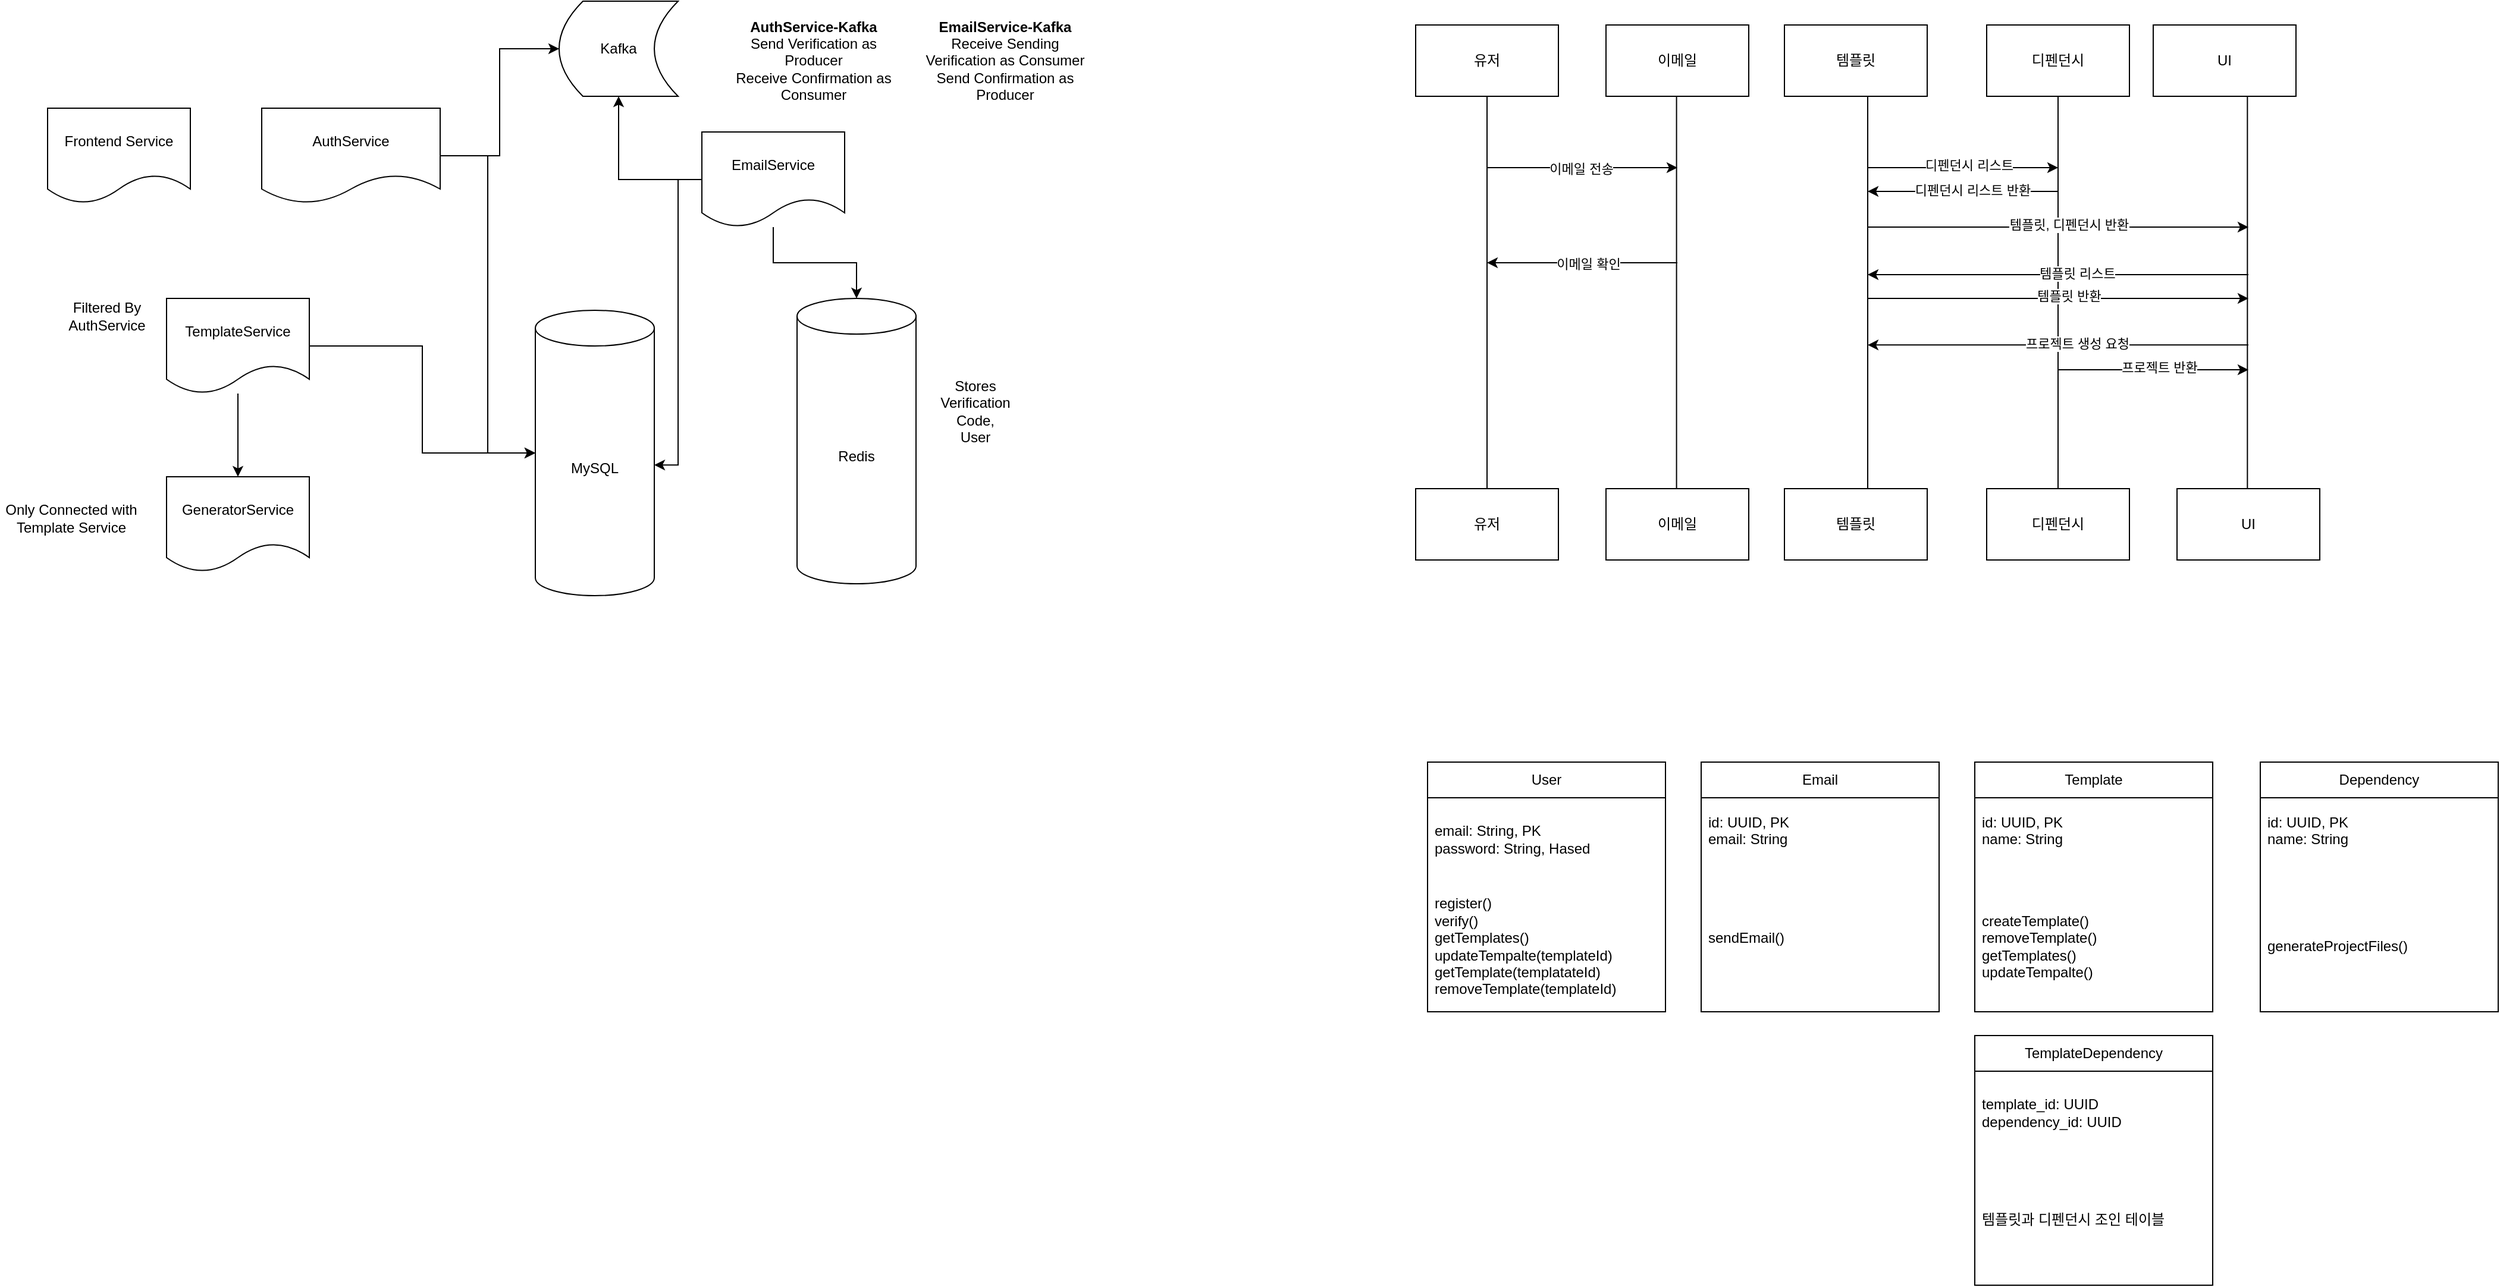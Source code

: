 <mxfile version="26.0.4">
  <diagram name="페이지-1" id="Rsd1J2f1OYd2FTplKvdo">
    <mxGraphModel dx="3217" dy="2437" grid="1" gridSize="10" guides="1" tooltips="1" connect="1" arrows="1" fold="1" page="1" pageScale="1" pageWidth="827" pageHeight="1169" math="0" shadow="0">
      <root>
        <mxCell id="0" />
        <mxCell id="1" parent="0" />
        <mxCell id="QANVuixTyLcCwGTkLJHp-1" value="MySQL" style="shape=cylinder3;whiteSpace=wrap;html=1;boundedLbl=1;backgroundOutline=1;size=15;" vertex="1" parent="1">
          <mxGeometry x="180" y="240" width="100" height="240" as="geometry" />
        </mxCell>
        <mxCell id="QANVuixTyLcCwGTkLJHp-5" style="edgeStyle=orthogonalEdgeStyle;rounded=0;orthogonalLoop=1;jettySize=auto;html=1;entryX=0;entryY=0.5;entryDx=0;entryDy=0;" edge="1" parent="1" source="QANVuixTyLcCwGTkLJHp-2" target="QANVuixTyLcCwGTkLJHp-4">
          <mxGeometry relative="1" as="geometry" />
        </mxCell>
        <mxCell id="QANVuixTyLcCwGTkLJHp-2" value="AuthService" style="shape=document;whiteSpace=wrap;html=1;boundedLbl=1;" vertex="1" parent="1">
          <mxGeometry x="-50" y="70" width="150" height="80" as="geometry" />
        </mxCell>
        <mxCell id="QANVuixTyLcCwGTkLJHp-6" style="edgeStyle=orthogonalEdgeStyle;rounded=0;orthogonalLoop=1;jettySize=auto;html=1;" edge="1" parent="1" source="QANVuixTyLcCwGTkLJHp-3" target="QANVuixTyLcCwGTkLJHp-4">
          <mxGeometry relative="1" as="geometry" />
        </mxCell>
        <mxCell id="QANVuixTyLcCwGTkLJHp-3" value="EmailService" style="shape=document;whiteSpace=wrap;html=1;boundedLbl=1;" vertex="1" parent="1">
          <mxGeometry x="320" y="90" width="120" height="80" as="geometry" />
        </mxCell>
        <mxCell id="QANVuixTyLcCwGTkLJHp-4" value="Kafka" style="shape=dataStorage;whiteSpace=wrap;html=1;fixedSize=1;" vertex="1" parent="1">
          <mxGeometry x="200" y="-20" width="100" height="80" as="geometry" />
        </mxCell>
        <mxCell id="QANVuixTyLcCwGTkLJHp-10" value="&lt;b&gt;AuthService-Kafka&lt;/b&gt;&lt;div&gt;Send Verification as Producer&lt;br&gt;Receive Confirmation as Consumer&lt;/div&gt;" style="text;html=1;align=center;verticalAlign=middle;whiteSpace=wrap;rounded=0;" vertex="1" parent="1">
          <mxGeometry x="339" y="-20" width="150" height="100" as="geometry" />
        </mxCell>
        <mxCell id="QANVuixTyLcCwGTkLJHp-11" value="&lt;b&gt;EmailService-Kafka&lt;/b&gt;&lt;div&gt;Receive Sending Verification as Consumer&lt;/div&gt;&lt;div&gt;Send Confirmation as Producer&lt;/div&gt;" style="text;html=1;align=center;verticalAlign=middle;whiteSpace=wrap;rounded=0;" vertex="1" parent="1">
          <mxGeometry x="500" y="-20" width="150" height="100" as="geometry" />
        </mxCell>
        <mxCell id="QANVuixTyLcCwGTkLJHp-12" style="edgeStyle=orthogonalEdgeStyle;rounded=0;orthogonalLoop=1;jettySize=auto;html=1;entryX=0;entryY=0.5;entryDx=0;entryDy=0;entryPerimeter=0;" edge="1" parent="1" source="QANVuixTyLcCwGTkLJHp-2" target="QANVuixTyLcCwGTkLJHp-1">
          <mxGeometry relative="1" as="geometry" />
        </mxCell>
        <mxCell id="QANVuixTyLcCwGTkLJHp-13" style="edgeStyle=orthogonalEdgeStyle;rounded=0;orthogonalLoop=1;jettySize=auto;html=1;entryX=1;entryY=0.542;entryDx=0;entryDy=0;entryPerimeter=0;" edge="1" parent="1" source="QANVuixTyLcCwGTkLJHp-3" target="QANVuixTyLcCwGTkLJHp-1">
          <mxGeometry relative="1" as="geometry" />
        </mxCell>
        <mxCell id="QANVuixTyLcCwGTkLJHp-15" style="edgeStyle=orthogonalEdgeStyle;rounded=0;orthogonalLoop=1;jettySize=auto;html=1;" edge="1" parent="1" source="QANVuixTyLcCwGTkLJHp-14" target="QANVuixTyLcCwGTkLJHp-1">
          <mxGeometry relative="1" as="geometry" />
        </mxCell>
        <mxCell id="QANVuixTyLcCwGTkLJHp-17" style="edgeStyle=orthogonalEdgeStyle;rounded=0;orthogonalLoop=1;jettySize=auto;html=1;" edge="1" parent="1" source="QANVuixTyLcCwGTkLJHp-14" target="QANVuixTyLcCwGTkLJHp-16">
          <mxGeometry relative="1" as="geometry" />
        </mxCell>
        <mxCell id="QANVuixTyLcCwGTkLJHp-14" value="TemplateService" style="shape=document;whiteSpace=wrap;html=1;boundedLbl=1;" vertex="1" parent="1">
          <mxGeometry x="-130" y="230" width="120" height="80" as="geometry" />
        </mxCell>
        <mxCell id="QANVuixTyLcCwGTkLJHp-16" value="GeneratorService" style="shape=document;whiteSpace=wrap;html=1;boundedLbl=1;" vertex="1" parent="1">
          <mxGeometry x="-130" y="380" width="120" height="80" as="geometry" />
        </mxCell>
        <mxCell id="QANVuixTyLcCwGTkLJHp-18" value="Filtered By AuthService" style="text;html=1;align=center;verticalAlign=middle;whiteSpace=wrap;rounded=0;" vertex="1" parent="1">
          <mxGeometry x="-210" y="230" width="60" height="30" as="geometry" />
        </mxCell>
        <mxCell id="QANVuixTyLcCwGTkLJHp-19" value="Only Connected with Template Service" style="text;html=1;align=center;verticalAlign=middle;whiteSpace=wrap;rounded=0;" vertex="1" parent="1">
          <mxGeometry x="-270" y="380" width="120" height="70" as="geometry" />
        </mxCell>
        <mxCell id="QANVuixTyLcCwGTkLJHp-20" value="Frontend Service" style="shape=document;whiteSpace=wrap;html=1;boundedLbl=1;" vertex="1" parent="1">
          <mxGeometry x="-230" y="70" width="120" height="80" as="geometry" />
        </mxCell>
        <mxCell id="QANVuixTyLcCwGTkLJHp-71" value="유저" style="rounded=0;whiteSpace=wrap;html=1;" vertex="1" parent="1">
          <mxGeometry x="920" width="120" height="60" as="geometry" />
        </mxCell>
        <mxCell id="QANVuixTyLcCwGTkLJHp-72" value="템플릿" style="rounded=0;whiteSpace=wrap;html=1;" vertex="1" parent="1">
          <mxGeometry x="1230" width="120" height="60" as="geometry" />
        </mxCell>
        <mxCell id="QANVuixTyLcCwGTkLJHp-73" value="디펜던시" style="rounded=0;whiteSpace=wrap;html=1;" vertex="1" parent="1">
          <mxGeometry x="1400" width="120" height="60" as="geometry" />
        </mxCell>
        <mxCell id="QANVuixTyLcCwGTkLJHp-74" value="이메일" style="rounded=0;whiteSpace=wrap;html=1;" vertex="1" parent="1">
          <mxGeometry x="1080" width="120" height="60" as="geometry" />
        </mxCell>
        <mxCell id="QANVuixTyLcCwGTkLJHp-79" value="유저" style="rounded=0;whiteSpace=wrap;html=1;" vertex="1" parent="1">
          <mxGeometry x="920" y="390" width="120" height="60" as="geometry" />
        </mxCell>
        <mxCell id="QANVuixTyLcCwGTkLJHp-80" value="템플릿" style="rounded=0;whiteSpace=wrap;html=1;" vertex="1" parent="1">
          <mxGeometry x="1230" y="390" width="120" height="60" as="geometry" />
        </mxCell>
        <mxCell id="QANVuixTyLcCwGTkLJHp-81" value="디펜던시" style="rounded=0;whiteSpace=wrap;html=1;" vertex="1" parent="1">
          <mxGeometry x="1400" y="390" width="120" height="60" as="geometry" />
        </mxCell>
        <mxCell id="QANVuixTyLcCwGTkLJHp-82" value="이메일" style="rounded=0;whiteSpace=wrap;html=1;" vertex="1" parent="1">
          <mxGeometry x="1080" y="390" width="120" height="60" as="geometry" />
        </mxCell>
        <mxCell id="QANVuixTyLcCwGTkLJHp-83" value="" style="endArrow=none;html=1;rounded=0;exitX=0.5;exitY=0;exitDx=0;exitDy=0;" edge="1" parent="1" source="QANVuixTyLcCwGTkLJHp-79" target="QANVuixTyLcCwGTkLJHp-71">
          <mxGeometry width="50" height="50" relative="1" as="geometry">
            <mxPoint x="1000" y="330" as="sourcePoint" />
            <mxPoint x="1010" y="70" as="targetPoint" />
          </mxGeometry>
        </mxCell>
        <mxCell id="QANVuixTyLcCwGTkLJHp-84" value="" style="endArrow=none;html=1;rounded=0;exitX=0.5;exitY=0;exitDx=0;exitDy=0;" edge="1" parent="1">
          <mxGeometry width="50" height="50" relative="1" as="geometry">
            <mxPoint x="1139.29" y="390" as="sourcePoint" />
            <mxPoint x="1139.29" y="60" as="targetPoint" />
          </mxGeometry>
        </mxCell>
        <mxCell id="QANVuixTyLcCwGTkLJHp-85" value="" style="endArrow=none;html=1;rounded=0;exitX=0.5;exitY=0;exitDx=0;exitDy=0;" edge="1" parent="1">
          <mxGeometry width="50" height="50" relative="1" as="geometry">
            <mxPoint x="1300" y="390" as="sourcePoint" />
            <mxPoint x="1300" y="60" as="targetPoint" />
          </mxGeometry>
        </mxCell>
        <mxCell id="QANVuixTyLcCwGTkLJHp-86" value="" style="endArrow=none;html=1;rounded=0;exitX=0.5;exitY=0;exitDx=0;exitDy=0;" edge="1" parent="1">
          <mxGeometry width="50" height="50" relative="1" as="geometry">
            <mxPoint x="1460" y="390" as="sourcePoint" />
            <mxPoint x="1460" y="60" as="targetPoint" />
          </mxGeometry>
        </mxCell>
        <mxCell id="QANVuixTyLcCwGTkLJHp-87" value="" style="endArrow=classic;html=1;rounded=0;" edge="1" parent="1">
          <mxGeometry width="50" height="50" relative="1" as="geometry">
            <mxPoint x="980" y="120" as="sourcePoint" />
            <mxPoint x="1140" y="120" as="targetPoint" />
          </mxGeometry>
        </mxCell>
        <mxCell id="QANVuixTyLcCwGTkLJHp-88" value="이메일 전송" style="edgeLabel;html=1;align=center;verticalAlign=middle;resizable=0;points=[];" vertex="1" connectable="0" parent="QANVuixTyLcCwGTkLJHp-87">
          <mxGeometry x="-0.019" y="-1" relative="1" as="geometry">
            <mxPoint as="offset" />
          </mxGeometry>
        </mxCell>
        <mxCell id="QANVuixTyLcCwGTkLJHp-92" value="" style="endArrow=classic;html=1;rounded=0;" edge="1" parent="1">
          <mxGeometry width="50" height="50" relative="1" as="geometry">
            <mxPoint x="1300" y="120" as="sourcePoint" />
            <mxPoint x="1460" y="120" as="targetPoint" />
          </mxGeometry>
        </mxCell>
        <mxCell id="QANVuixTyLcCwGTkLJHp-98" value="디펜던시 리스트" style="edgeLabel;html=1;align=center;verticalAlign=middle;resizable=0;points=[];" vertex="1" connectable="0" parent="QANVuixTyLcCwGTkLJHp-92">
          <mxGeometry x="0.054" y="2" relative="1" as="geometry">
            <mxPoint as="offset" />
          </mxGeometry>
        </mxCell>
        <mxCell id="QANVuixTyLcCwGTkLJHp-93" value="" style="endArrow=classic;html=1;rounded=0;" edge="1" parent="1">
          <mxGeometry width="50" height="50" relative="1" as="geometry">
            <mxPoint x="1140" y="200" as="sourcePoint" />
            <mxPoint x="980" y="200" as="targetPoint" />
          </mxGeometry>
        </mxCell>
        <mxCell id="QANVuixTyLcCwGTkLJHp-95" value="이메일 확인" style="edgeLabel;html=1;align=center;verticalAlign=middle;resizable=0;points=[];" vertex="1" connectable="0" parent="QANVuixTyLcCwGTkLJHp-93">
          <mxGeometry x="-0.054" y="1" relative="1" as="geometry">
            <mxPoint as="offset" />
          </mxGeometry>
        </mxCell>
        <mxCell id="QANVuixTyLcCwGTkLJHp-101" value="UI" style="rounded=0;whiteSpace=wrap;html=1;" vertex="1" parent="1">
          <mxGeometry x="1540" width="120" height="60" as="geometry" />
        </mxCell>
        <mxCell id="QANVuixTyLcCwGTkLJHp-102" value="UI" style="rounded=0;whiteSpace=wrap;html=1;" vertex="1" parent="1">
          <mxGeometry x="1560" y="390" width="120" height="60" as="geometry" />
        </mxCell>
        <mxCell id="QANVuixTyLcCwGTkLJHp-103" value="" style="endArrow=none;html=1;rounded=0;exitX=0.5;exitY=0;exitDx=0;exitDy=0;" edge="1" parent="1">
          <mxGeometry width="50" height="50" relative="1" as="geometry">
            <mxPoint x="1619.17" y="390" as="sourcePoint" />
            <mxPoint x="1619.17" y="60" as="targetPoint" />
          </mxGeometry>
        </mxCell>
        <mxCell id="QANVuixTyLcCwGTkLJHp-104" value="" style="endArrow=classic;html=1;rounded=0;" edge="1" parent="1">
          <mxGeometry width="50" height="50" relative="1" as="geometry">
            <mxPoint x="1620" y="269.17" as="sourcePoint" />
            <mxPoint x="1300" y="269.17" as="targetPoint" />
          </mxGeometry>
        </mxCell>
        <mxCell id="QANVuixTyLcCwGTkLJHp-105" value="프로젝트 생성 요청" style="edgeLabel;html=1;align=center;verticalAlign=middle;resizable=0;points=[];" vertex="1" connectable="0" parent="QANVuixTyLcCwGTkLJHp-104">
          <mxGeometry x="-0.09" y="-1" relative="1" as="geometry">
            <mxPoint x="1" as="offset" />
          </mxGeometry>
        </mxCell>
        <mxCell id="QANVuixTyLcCwGTkLJHp-106" value="" style="endArrow=classic;html=1;rounded=0;" edge="1" parent="1">
          <mxGeometry width="50" height="50" relative="1" as="geometry">
            <mxPoint x="1460" y="290" as="sourcePoint" />
            <mxPoint x="1620" y="290" as="targetPoint" />
          </mxGeometry>
        </mxCell>
        <mxCell id="QANVuixTyLcCwGTkLJHp-107" value="프로젝트 반환" style="edgeLabel;html=1;align=center;verticalAlign=middle;resizable=0;points=[];" vertex="1" connectable="0" parent="QANVuixTyLcCwGTkLJHp-106">
          <mxGeometry x="0.054" y="2" relative="1" as="geometry">
            <mxPoint as="offset" />
          </mxGeometry>
        </mxCell>
        <mxCell id="QANVuixTyLcCwGTkLJHp-110" value="" style="endArrow=classic;html=1;rounded=0;" edge="1" parent="1">
          <mxGeometry width="50" height="50" relative="1" as="geometry">
            <mxPoint x="1620" y="210" as="sourcePoint" />
            <mxPoint x="1300" y="210" as="targetPoint" />
          </mxGeometry>
        </mxCell>
        <mxCell id="QANVuixTyLcCwGTkLJHp-111" value="템플릿 리스트" style="edgeLabel;html=1;align=center;verticalAlign=middle;resizable=0;points=[];" vertex="1" connectable="0" parent="QANVuixTyLcCwGTkLJHp-110">
          <mxGeometry x="-0.09" y="-1" relative="1" as="geometry">
            <mxPoint x="1" as="offset" />
          </mxGeometry>
        </mxCell>
        <mxCell id="QANVuixTyLcCwGTkLJHp-113" value="" style="endArrow=classic;html=1;rounded=0;" edge="1" parent="1">
          <mxGeometry width="50" height="50" relative="1" as="geometry">
            <mxPoint x="1300" y="230" as="sourcePoint" />
            <mxPoint x="1620" y="230" as="targetPoint" />
          </mxGeometry>
        </mxCell>
        <mxCell id="QANVuixTyLcCwGTkLJHp-114" value="템플릿 반환" style="edgeLabel;html=1;align=center;verticalAlign=middle;resizable=0;points=[];" vertex="1" connectable="0" parent="QANVuixTyLcCwGTkLJHp-113">
          <mxGeometry x="0.054" y="2" relative="1" as="geometry">
            <mxPoint as="offset" />
          </mxGeometry>
        </mxCell>
        <mxCell id="QANVuixTyLcCwGTkLJHp-115" value="" style="endArrow=classic;html=1;rounded=0;" edge="1" parent="1">
          <mxGeometry width="50" height="50" relative="1" as="geometry">
            <mxPoint x="1460" y="140" as="sourcePoint" />
            <mxPoint x="1300" y="140" as="targetPoint" />
          </mxGeometry>
        </mxCell>
        <mxCell id="QANVuixTyLcCwGTkLJHp-116" value="디펜던시 리스트 반환" style="edgeLabel;html=1;align=center;verticalAlign=middle;resizable=0;points=[];" vertex="1" connectable="0" parent="QANVuixTyLcCwGTkLJHp-115">
          <mxGeometry x="-0.09" y="-1" relative="1" as="geometry">
            <mxPoint x="1" as="offset" />
          </mxGeometry>
        </mxCell>
        <mxCell id="QANVuixTyLcCwGTkLJHp-117" value="" style="endArrow=classic;html=1;rounded=0;" edge="1" parent="1">
          <mxGeometry width="50" height="50" relative="1" as="geometry">
            <mxPoint x="1300" y="170" as="sourcePoint" />
            <mxPoint x="1620" y="170" as="targetPoint" />
          </mxGeometry>
        </mxCell>
        <mxCell id="QANVuixTyLcCwGTkLJHp-118" value="템플릿, 디펜던시 반환" style="edgeLabel;html=1;align=center;verticalAlign=middle;resizable=0;points=[];" vertex="1" connectable="0" parent="QANVuixTyLcCwGTkLJHp-117">
          <mxGeometry x="0.054" y="2" relative="1" as="geometry">
            <mxPoint as="offset" />
          </mxGeometry>
        </mxCell>
        <mxCell id="QANVuixTyLcCwGTkLJHp-120" value="User" style="swimlane;fontStyle=0;childLayout=stackLayout;horizontal=1;startSize=30;horizontalStack=0;resizeParent=1;resizeParentMax=0;resizeLast=0;collapsible=1;marginBottom=0;whiteSpace=wrap;html=1;" vertex="1" parent="1">
          <mxGeometry x="930" y="620" width="200" height="210" as="geometry" />
        </mxCell>
        <mxCell id="QANVuixTyLcCwGTkLJHp-121" value="email: String, PK&lt;br&gt;password: String, Hased" style="text;strokeColor=none;fillColor=none;align=left;verticalAlign=middle;spacingLeft=4;spacingRight=4;overflow=hidden;points=[[0,0.5],[1,0.5]];portConstraint=eastwest;rotatable=0;whiteSpace=wrap;html=1;" vertex="1" parent="QANVuixTyLcCwGTkLJHp-120">
          <mxGeometry y="30" width="200" height="70" as="geometry" />
        </mxCell>
        <mxCell id="QANVuixTyLcCwGTkLJHp-123" value="register()&lt;div&gt;verify()&lt;br&gt;&lt;/div&gt;&lt;div&gt;getTemplates()&lt;br&gt;updateTempalte(templateId)&lt;br&gt;getTemplate(templatateId)&lt;/div&gt;&lt;div&gt;removeTemplate(templateId)&lt;br&gt;&lt;/div&gt;" style="text;strokeColor=none;fillColor=none;align=left;verticalAlign=middle;spacingLeft=4;spacingRight=4;overflow=hidden;points=[[0,0.5],[1,0.5]];portConstraint=eastwest;rotatable=0;whiteSpace=wrap;html=1;" vertex="1" parent="QANVuixTyLcCwGTkLJHp-120">
          <mxGeometry y="100" width="200" height="110" as="geometry" />
        </mxCell>
        <mxCell id="QANVuixTyLcCwGTkLJHp-125" value="Email" style="swimlane;fontStyle=0;childLayout=stackLayout;horizontal=1;startSize=30;horizontalStack=0;resizeParent=1;resizeParentMax=0;resizeLast=0;collapsible=1;marginBottom=0;whiteSpace=wrap;html=1;" vertex="1" parent="1">
          <mxGeometry x="1160" y="620" width="200" height="210" as="geometry" />
        </mxCell>
        <mxCell id="QANVuixTyLcCwGTkLJHp-126" value="&lt;div&gt;id: UUID, PK&lt;/div&gt;email: String&lt;div&gt;&lt;br&gt;&lt;/div&gt;" style="text;strokeColor=none;fillColor=none;align=left;verticalAlign=middle;spacingLeft=4;spacingRight=4;overflow=hidden;points=[[0,0.5],[1,0.5]];portConstraint=eastwest;rotatable=0;whiteSpace=wrap;html=1;" vertex="1" parent="QANVuixTyLcCwGTkLJHp-125">
          <mxGeometry y="30" width="200" height="70" as="geometry" />
        </mxCell>
        <mxCell id="QANVuixTyLcCwGTkLJHp-127" value="sendEmail()&lt;br&gt;&lt;div&gt;&lt;br&gt;&lt;/div&gt;" style="text;strokeColor=none;fillColor=none;align=left;verticalAlign=middle;spacingLeft=4;spacingRight=4;overflow=hidden;points=[[0,0.5],[1,0.5]];portConstraint=eastwest;rotatable=0;whiteSpace=wrap;html=1;" vertex="1" parent="QANVuixTyLcCwGTkLJHp-125">
          <mxGeometry y="100" width="200" height="110" as="geometry" />
        </mxCell>
        <mxCell id="QANVuixTyLcCwGTkLJHp-128" value="Template" style="swimlane;fontStyle=0;childLayout=stackLayout;horizontal=1;startSize=30;horizontalStack=0;resizeParent=1;resizeParentMax=0;resizeLast=0;collapsible=1;marginBottom=0;whiteSpace=wrap;html=1;" vertex="1" parent="1">
          <mxGeometry x="1390" y="620" width="200" height="210" as="geometry" />
        </mxCell>
        <mxCell id="QANVuixTyLcCwGTkLJHp-129" value="&lt;div&gt;id: UUID, PK&lt;br&gt;name: String&lt;/div&gt;&lt;div&gt;&lt;br&gt;&lt;/div&gt;" style="text;strokeColor=none;fillColor=none;align=left;verticalAlign=middle;spacingLeft=4;spacingRight=4;overflow=hidden;points=[[0,0.5],[1,0.5]];portConstraint=eastwest;rotatable=0;whiteSpace=wrap;html=1;" vertex="1" parent="QANVuixTyLcCwGTkLJHp-128">
          <mxGeometry y="30" width="200" height="70" as="geometry" />
        </mxCell>
        <mxCell id="QANVuixTyLcCwGTkLJHp-130" value="&lt;div&gt;createTemplate()&lt;/div&gt;&lt;div&gt;removeTemplate()&lt;/div&gt;&lt;div&gt;getTemplates()&lt;/div&gt;&lt;div&gt;updateTempalte()&lt;/div&gt;" style="text;strokeColor=none;fillColor=none;align=left;verticalAlign=middle;spacingLeft=4;spacingRight=4;overflow=hidden;points=[[0,0.5],[1,0.5]];portConstraint=eastwest;rotatable=0;whiteSpace=wrap;html=1;" vertex="1" parent="QANVuixTyLcCwGTkLJHp-128">
          <mxGeometry y="100" width="200" height="110" as="geometry" />
        </mxCell>
        <mxCell id="QANVuixTyLcCwGTkLJHp-131" value="Redis" style="shape=cylinder3;whiteSpace=wrap;html=1;boundedLbl=1;backgroundOutline=1;size=15;" vertex="1" parent="1">
          <mxGeometry x="400" y="230" width="100" height="240" as="geometry" />
        </mxCell>
        <mxCell id="QANVuixTyLcCwGTkLJHp-132" style="edgeStyle=orthogonalEdgeStyle;rounded=0;orthogonalLoop=1;jettySize=auto;html=1;entryX=0.5;entryY=0;entryDx=0;entryDy=0;entryPerimeter=0;" edge="1" parent="1" source="QANVuixTyLcCwGTkLJHp-3" target="QANVuixTyLcCwGTkLJHp-131">
          <mxGeometry relative="1" as="geometry" />
        </mxCell>
        <mxCell id="QANVuixTyLcCwGTkLJHp-133" value="Stores Verification Code, User" style="text;html=1;align=center;verticalAlign=middle;whiteSpace=wrap;rounded=0;" vertex="1" parent="1">
          <mxGeometry x="520" y="310" width="60" height="30" as="geometry" />
        </mxCell>
        <mxCell id="QANVuixTyLcCwGTkLJHp-134" value="Dependency" style="swimlane;fontStyle=0;childLayout=stackLayout;horizontal=1;startSize=30;horizontalStack=0;resizeParent=1;resizeParentMax=0;resizeLast=0;collapsible=1;marginBottom=0;whiteSpace=wrap;html=1;" vertex="1" parent="1">
          <mxGeometry x="1630" y="620" width="200" height="210" as="geometry" />
        </mxCell>
        <mxCell id="QANVuixTyLcCwGTkLJHp-135" value="&lt;div&gt;id: UUID, PK&lt;br&gt;name: String&lt;/div&gt;&lt;div&gt;&lt;br&gt;&lt;/div&gt;" style="text;strokeColor=none;fillColor=none;align=left;verticalAlign=middle;spacingLeft=4;spacingRight=4;overflow=hidden;points=[[0,0.5],[1,0.5]];portConstraint=eastwest;rotatable=0;whiteSpace=wrap;html=1;" vertex="1" parent="QANVuixTyLcCwGTkLJHp-134">
          <mxGeometry y="30" width="200" height="70" as="geometry" />
        </mxCell>
        <mxCell id="QANVuixTyLcCwGTkLJHp-136" value="generateProjectFiles()" style="text;strokeColor=none;fillColor=none;align=left;verticalAlign=middle;spacingLeft=4;spacingRight=4;overflow=hidden;points=[[0,0.5],[1,0.5]];portConstraint=eastwest;rotatable=0;whiteSpace=wrap;html=1;" vertex="1" parent="QANVuixTyLcCwGTkLJHp-134">
          <mxGeometry y="100" width="200" height="110" as="geometry" />
        </mxCell>
        <mxCell id="QANVuixTyLcCwGTkLJHp-137" value="TemplateDependency" style="swimlane;fontStyle=0;childLayout=stackLayout;horizontal=1;startSize=30;horizontalStack=0;resizeParent=1;resizeParentMax=0;resizeLast=0;collapsible=1;marginBottom=0;whiteSpace=wrap;html=1;" vertex="1" parent="1">
          <mxGeometry x="1390" y="850" width="200" height="210" as="geometry" />
        </mxCell>
        <mxCell id="QANVuixTyLcCwGTkLJHp-138" value="template_id: UUID&lt;br&gt;dependency_id: UUID" style="text;strokeColor=none;fillColor=none;align=left;verticalAlign=middle;spacingLeft=4;spacingRight=4;overflow=hidden;points=[[0,0.5],[1,0.5]];portConstraint=eastwest;rotatable=0;whiteSpace=wrap;html=1;" vertex="1" parent="QANVuixTyLcCwGTkLJHp-137">
          <mxGeometry y="30" width="200" height="70" as="geometry" />
        </mxCell>
        <mxCell id="QANVuixTyLcCwGTkLJHp-139" value="템플릿과 디펜던시 조인 테이블" style="text;strokeColor=none;fillColor=none;align=left;verticalAlign=middle;spacingLeft=4;spacingRight=4;overflow=hidden;points=[[0,0.5],[1,0.5]];portConstraint=eastwest;rotatable=0;whiteSpace=wrap;html=1;" vertex="1" parent="QANVuixTyLcCwGTkLJHp-137">
          <mxGeometry y="100" width="200" height="110" as="geometry" />
        </mxCell>
      </root>
    </mxGraphModel>
  </diagram>
</mxfile>
